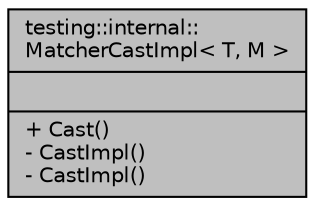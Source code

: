 digraph "testing::internal::MatcherCastImpl&lt; T, M &gt;"
{
  edge [fontname="Helvetica",fontsize="10",labelfontname="Helvetica",labelfontsize="10"];
  node [fontname="Helvetica",fontsize="10",shape=record];
  Node1 [label="{testing::internal::\lMatcherCastImpl\< T, M \>\n||+ Cast()\l- CastImpl()\l- CastImpl()\l}",height=0.2,width=0.4,color="black", fillcolor="grey75", style="filled", fontcolor="black"];
}
